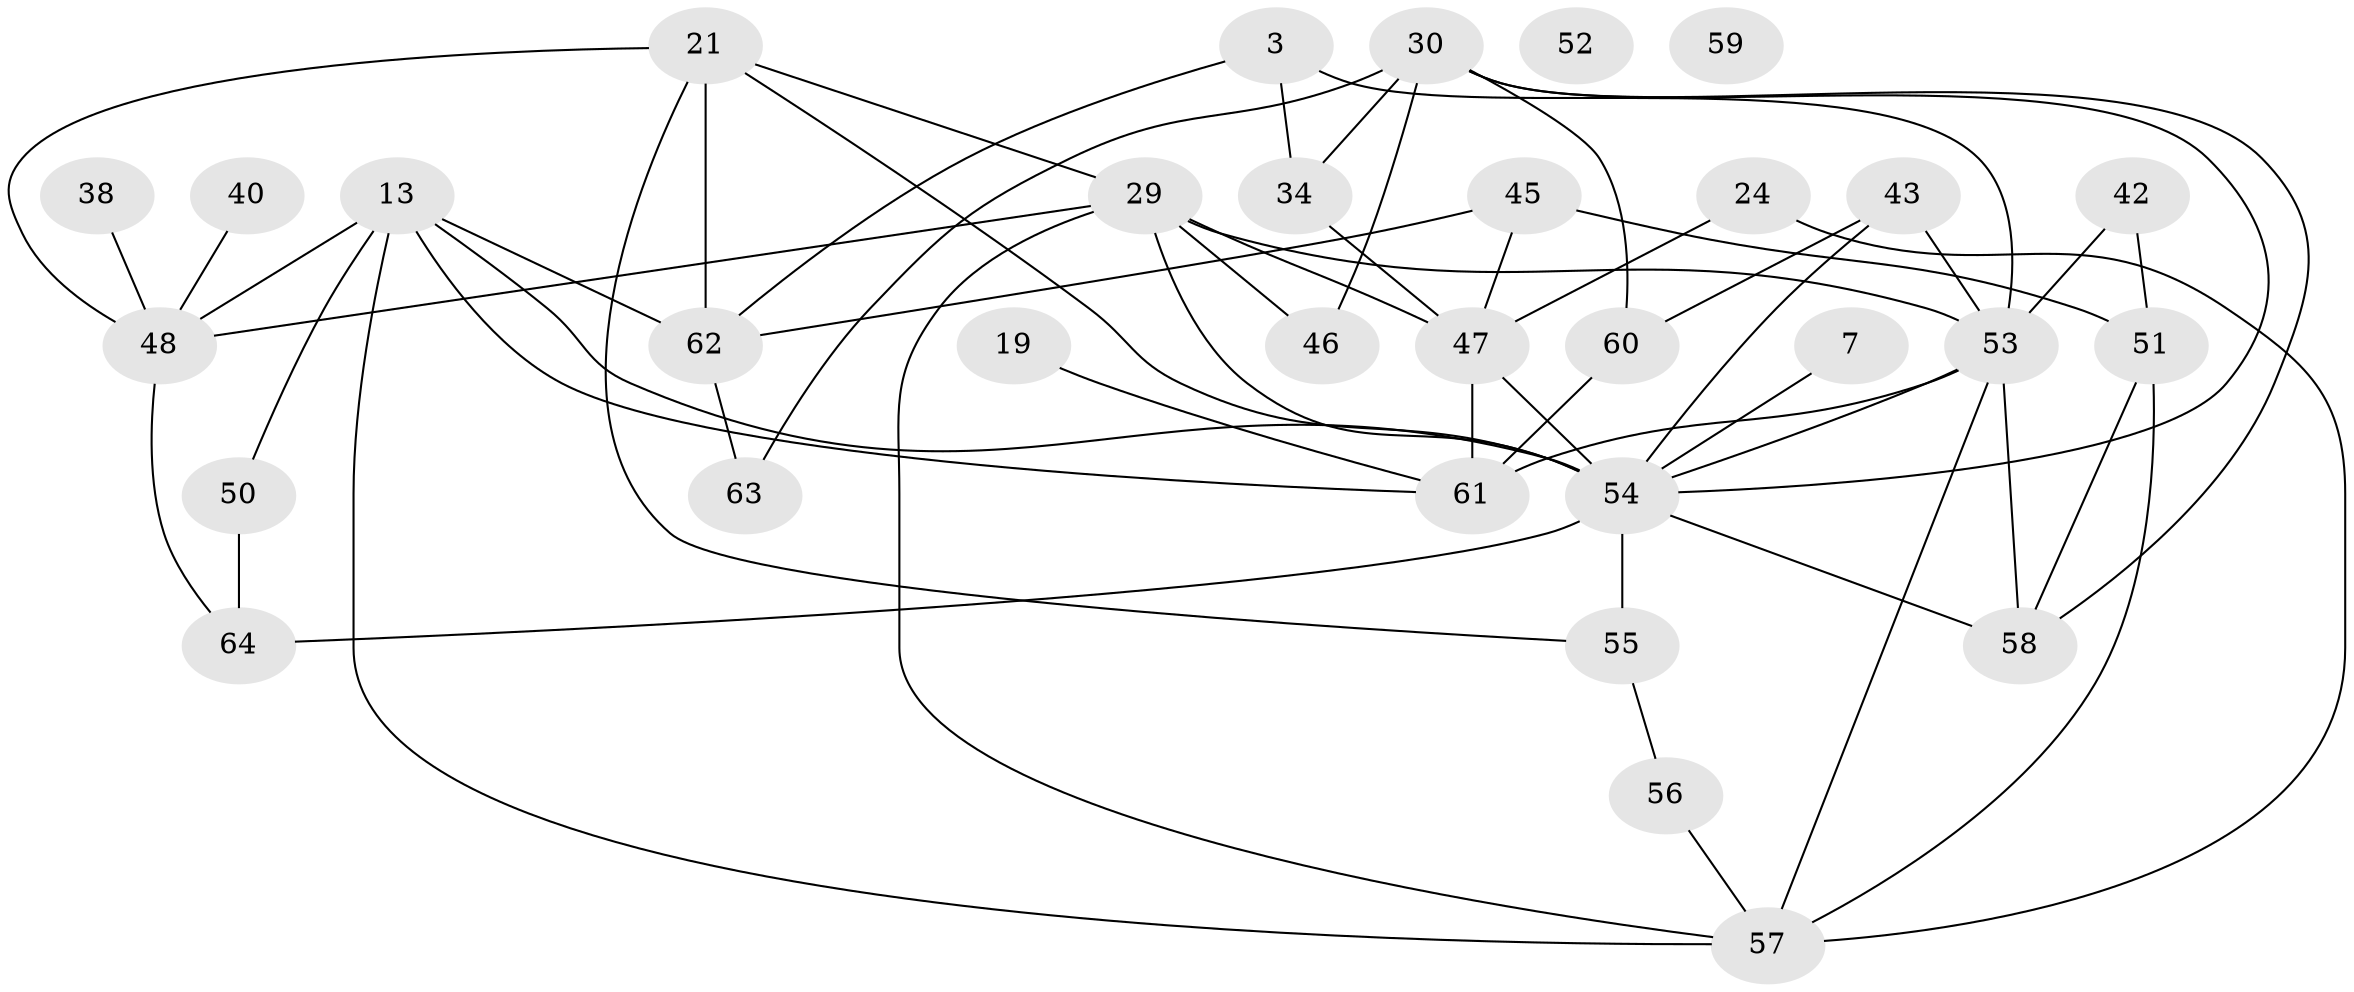 // original degree distribution, {3: 0.34375, 5: 0.125, 4: 0.203125, 1: 0.0625, 6: 0.078125, 2: 0.140625, 8: 0.015625, 0: 0.03125}
// Generated by graph-tools (version 1.1) at 2025/40/03/09/25 04:40:27]
// undirected, 32 vertices, 58 edges
graph export_dot {
graph [start="1"]
  node [color=gray90,style=filled];
  3;
  7;
  13 [super="+4"];
  19;
  21 [super="+14"];
  24;
  29 [super="+8"];
  30 [super="+6"];
  34 [super="+10"];
  38;
  40;
  42;
  43;
  45;
  46 [super="+16"];
  47 [super="+44"];
  48 [super="+5+26+35"];
  50;
  51 [super="+49"];
  52;
  53 [super="+15+36"];
  54 [super="+23+41+28"];
  55;
  56;
  57 [super="+20+32"];
  58;
  59;
  60 [super="+37"];
  61 [super="+31+39"];
  62 [super="+25"];
  63;
  64;
  3 -- 34;
  3 -- 62;
  3 -- 53;
  7 -- 54;
  13 -- 50;
  13 -- 62 [weight=2];
  13 -- 57 [weight=2];
  13 -- 48 [weight=2];
  13 -- 61;
  13 -- 54;
  19 -- 61;
  21 -- 55 [weight=2];
  21 -- 62 [weight=2];
  21 -- 29;
  21 -- 54;
  21 -- 48;
  24 -- 47;
  24 -- 57;
  29 -- 48;
  29 -- 46 [weight=2];
  29 -- 47 [weight=2];
  29 -- 53 [weight=2];
  29 -- 57;
  29 -- 54;
  30 -- 58;
  30 -- 63;
  30 -- 46;
  30 -- 34 [weight=2];
  30 -- 54;
  30 -- 60;
  34 -- 47;
  38 -- 48;
  40 -- 48;
  42 -- 51 [weight=2];
  42 -- 53 [weight=3];
  43 -- 60;
  43 -- 53 [weight=2];
  43 -- 54;
  45 -- 47;
  45 -- 51;
  45 -- 62;
  47 -- 54;
  47 -- 61 [weight=3];
  48 -- 64;
  50 -- 64;
  51 -- 58;
  51 -- 57;
  53 -- 57 [weight=2];
  53 -- 61;
  53 -- 54 [weight=2];
  53 -- 58;
  54 -- 64 [weight=2];
  54 -- 55 [weight=2];
  54 -- 58;
  55 -- 56;
  56 -- 57;
  60 -- 61;
  62 -- 63;
}
